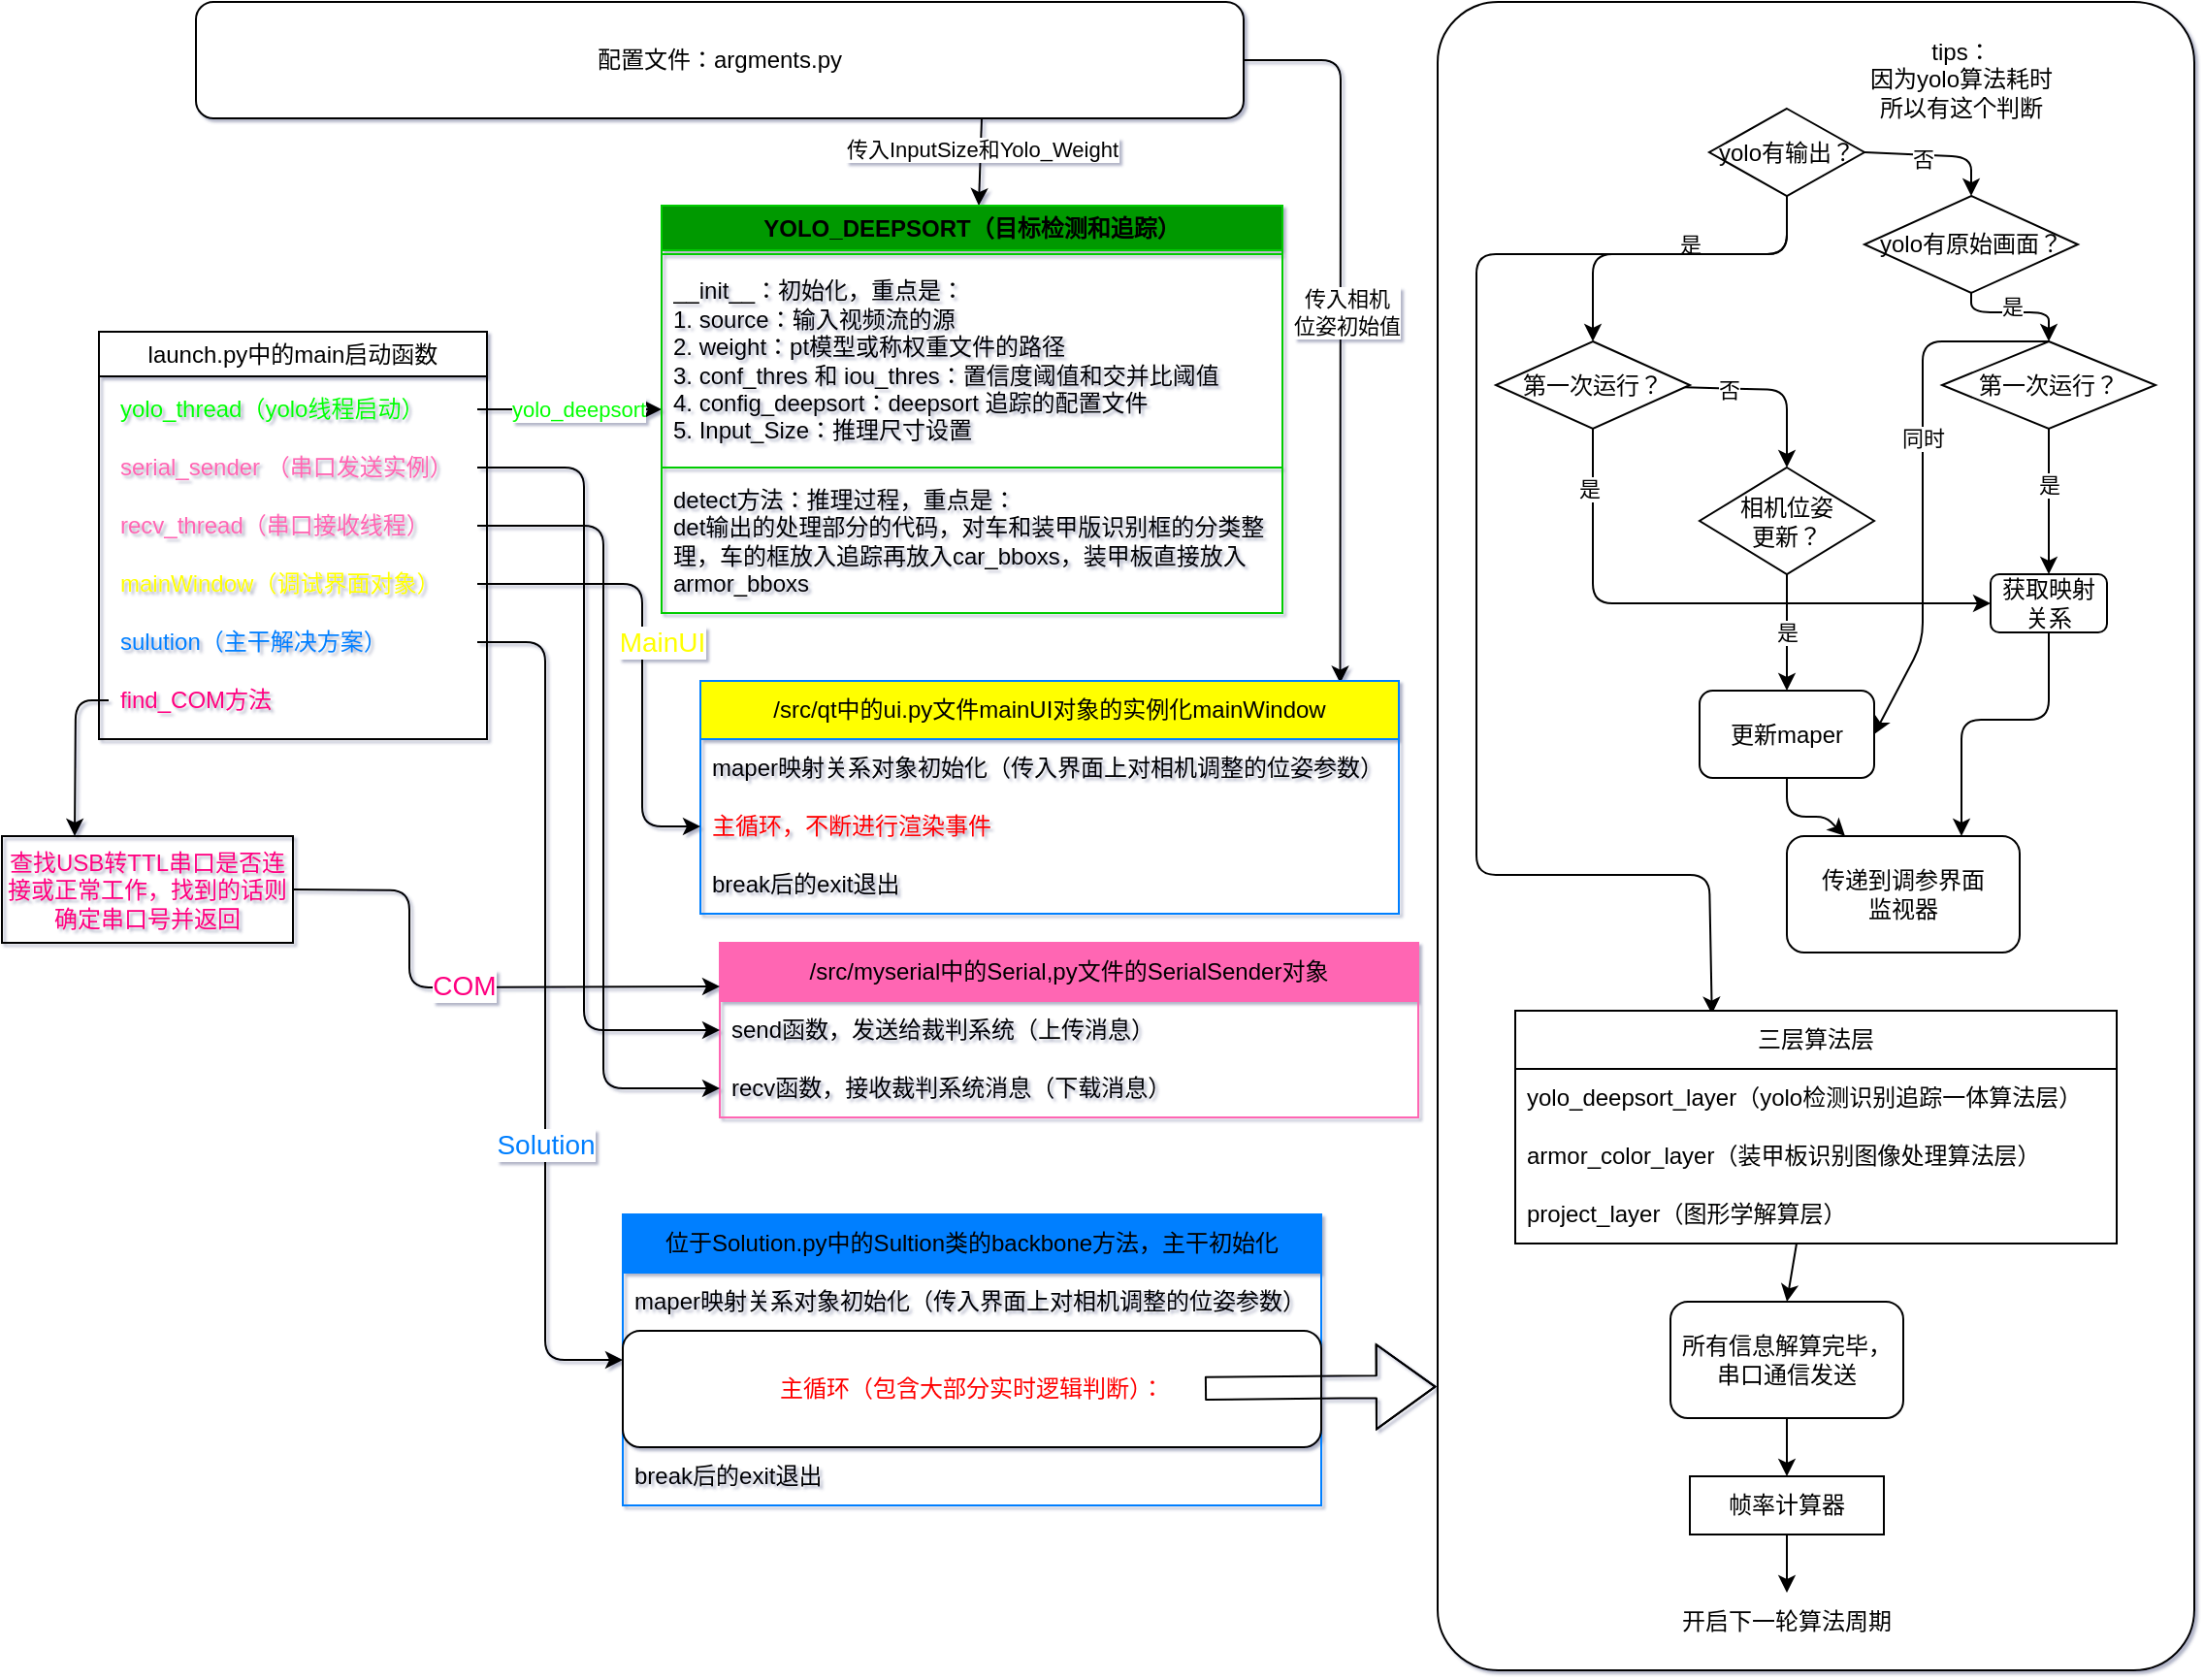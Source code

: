 <mxfile>
    <diagram id="M415bV8oMbJSO3pbzwj1" name="Page-1">
        <mxGraphModel dx="950" dy="662" grid="0" gridSize="10" guides="1" tooltips="1" connect="1" arrows="1" fold="1" page="1" pageScale="1" pageWidth="850" pageHeight="1100" background="#FFFFFF" math="0" shadow="1">
            <root>
                <mxCell id="0"/>
                <mxCell id="1" parent="0"/>
                <mxCell id="40" style="edgeStyle=none;html=1;exitX=0.75;exitY=1;exitDx=0;exitDy=0;fontColor=#FFFF00;fillColor=#00FF00;" parent="1" source="2" target="36" edge="1">
                    <mxGeometry relative="1" as="geometry"/>
                </mxCell>
                <mxCell id="98" value="传入InputSize和Yolo_Weight" style="edgeLabel;html=1;align=center;verticalAlign=middle;resizable=0;points=[];" parent="40" vertex="1" connectable="0">
                    <mxGeometry x="-0.307" relative="1" as="geometry">
                        <mxPoint as="offset"/>
                    </mxGeometry>
                </mxCell>
                <mxCell id="99" style="edgeStyle=none;html=1;exitX=1;exitY=0.5;exitDx=0;exitDy=0;entryX=0.916;entryY=0.01;entryDx=0;entryDy=0;entryPerimeter=0;" parent="1" source="2" target="44" edge="1">
                    <mxGeometry relative="1" as="geometry">
                        <Array as="points">
                            <mxPoint x="710" y="50"/>
                        </Array>
                    </mxGeometry>
                </mxCell>
                <mxCell id="100" value="传入相机&lt;br&gt;位姿初始值" style="edgeLabel;html=1;align=center;verticalAlign=middle;resizable=0;points=[];" parent="99" vertex="1" connectable="0">
                    <mxGeometry x="-0.109" y="3" relative="1" as="geometry">
                        <mxPoint y="14" as="offset"/>
                    </mxGeometry>
                </mxCell>
                <mxCell id="2" value="配置文件：argments.py" style="rounded=1;whiteSpace=wrap;html=1;" parent="1" vertex="1">
                    <mxGeometry x="120" y="20" width="540" height="60" as="geometry"/>
                </mxCell>
                <mxCell id="4" value="位于Solution.py中的Sultion类的backbone方法，主干初始化" style="swimlane;fontStyle=0;childLayout=stackLayout;horizontal=1;startSize=30;horizontalStack=0;resizeParent=1;resizeParentMax=0;resizeLast=0;collapsible=1;marginBottom=0;whiteSpace=wrap;html=1;fillColor=#007FFF;strokeColor=#007FFF;" parent="1" vertex="1">
                    <mxGeometry x="340" y="645" width="360" height="150" as="geometry"/>
                </mxCell>
                <mxCell id="5" value="maper映射关系对象初始化（传入界面上对相机调整的位姿参数）" style="text;strokeColor=none;fillColor=none;align=left;verticalAlign=middle;spacingLeft=4;spacingRight=4;overflow=hidden;points=[[0,0.5],[1,0.5]];portConstraint=eastwest;rotatable=0;whiteSpace=wrap;html=1;" parent="4" vertex="1">
                    <mxGeometry y="30" width="360" height="30" as="geometry"/>
                </mxCell>
                <mxCell id="58" value="&lt;span style=&quot;color: rgb(255, 0, 0); text-align: left;&quot;&gt;主循环（包含大部分实时逻辑判断）：&lt;/span&gt;" style="rounded=1;whiteSpace=wrap;html=1;" parent="4" vertex="1">
                    <mxGeometry y="60" width="360" height="60" as="geometry"/>
                </mxCell>
                <mxCell id="7" value="break后的exit退出" style="text;strokeColor=none;fillColor=none;align=left;verticalAlign=middle;spacingLeft=4;spacingRight=4;overflow=hidden;points=[[0,0.5],[1,0.5]];portConstraint=eastwest;rotatable=0;whiteSpace=wrap;html=1;" parent="4" vertex="1">
                    <mxGeometry y="120" width="360" height="30" as="geometry"/>
                </mxCell>
                <mxCell id="59" value="" style="shape=flexArrow;endArrow=classic;html=1;entryX=-0.002;entryY=0.83;entryDx=0;entryDy=0;entryPerimeter=0;width=11.579;endSize=9.768;endWidth=30.97;" parent="4" target="56" edge="1">
                    <mxGeometry width="50" height="50" relative="1" as="geometry">
                        <mxPoint x="300" y="89.7" as="sourcePoint"/>
                        <mxPoint x="390" y="89.7" as="targetPoint"/>
                        <Array as="points">
                            <mxPoint x="370" y="89"/>
                        </Array>
                    </mxGeometry>
                </mxCell>
                <mxCell id="29" value="&lt;span style=&quot;font-weight: 400;&quot;&gt;launch.py中的main启动函数&lt;/span&gt;" style="swimlane;whiteSpace=wrap;html=1;" parent="1" vertex="1">
                    <mxGeometry x="70" y="190" width="200" height="210" as="geometry"/>
                </mxCell>
                <mxCell id="20" value="&lt;font color=&quot;#00ff00&quot;&gt;yolo_thread（yolo线程启动）&lt;/font&gt;" style="text;strokeColor=none;fillColor=none;align=left;verticalAlign=middle;spacingLeft=4;spacingRight=4;overflow=hidden;points=[[0,0.5],[1,0.5]];portConstraint=eastwest;rotatable=0;whiteSpace=wrap;html=1;" parent="29" vertex="1">
                    <mxGeometry x="5" y="25" width="190" height="30" as="geometry"/>
                </mxCell>
                <mxCell id="30" value="&lt;font color=&quot;#ff66b3&quot;&gt;serial_sender （串口发送实例）&lt;/font&gt;" style="text;strokeColor=none;fillColor=none;align=left;verticalAlign=middle;spacingLeft=4;spacingRight=4;overflow=hidden;points=[[0,0.5],[1,0.5]];portConstraint=eastwest;rotatable=0;whiteSpace=wrap;html=1;" parent="29" vertex="1">
                    <mxGeometry x="5" y="55" width="190" height="30" as="geometry"/>
                </mxCell>
                <mxCell id="31" value="&lt;font color=&quot;#ff66b3&quot;&gt;recv_thread（串口接收线程）&lt;/font&gt;" style="text;strokeColor=none;fillColor=none;align=left;verticalAlign=middle;spacingLeft=4;spacingRight=4;overflow=hidden;points=[[0,0.5],[1,0.5]];portConstraint=eastwest;rotatable=0;whiteSpace=wrap;html=1;" parent="29" vertex="1">
                    <mxGeometry x="5" y="85" width="190" height="30" as="geometry"/>
                </mxCell>
                <mxCell id="32" value="&lt;font color=&quot;#ffff00&quot;&gt;mainWindow（调试界面对象）&lt;/font&gt;" style="text;strokeColor=none;fillColor=none;align=left;verticalAlign=middle;spacingLeft=4;spacingRight=4;overflow=hidden;points=[[0,0.5],[1,0.5]];portConstraint=eastwest;rotatable=0;whiteSpace=wrap;html=1;" parent="29" vertex="1">
                    <mxGeometry x="5" y="115" width="190" height="30" as="geometry"/>
                </mxCell>
                <mxCell id="33" value="&lt;font color=&quot;#007fff&quot;&gt;sulution（主干解决方案）&lt;/font&gt;" style="text;strokeColor=none;fillColor=none;align=left;verticalAlign=middle;spacingLeft=4;spacingRight=4;overflow=hidden;points=[[0,0.5],[1,0.5]];portConstraint=eastwest;rotatable=0;whiteSpace=wrap;html=1;" parent="29" vertex="1">
                    <mxGeometry x="5" y="145" width="190" height="30" as="geometry"/>
                </mxCell>
                <mxCell id="126" value="&lt;font color=&quot;#ff0080&quot;&gt;find_COM方法&lt;/font&gt;" style="text;strokeColor=none;fillColor=none;align=left;verticalAlign=middle;spacingLeft=4;spacingRight=4;overflow=hidden;points=[[0,0.5],[1,0.5]];portConstraint=eastwest;rotatable=0;whiteSpace=wrap;html=1;" parent="29" vertex="1">
                    <mxGeometry x="5" y="175" width="190" height="30" as="geometry"/>
                </mxCell>
                <mxCell id="34" style="edgeStyle=none;html=1;exitX=1;exitY=0.5;exitDx=0;exitDy=0;entryX=0;entryY=0.5;entryDx=0;entryDy=0;fillColor=#00FF00;" parent="1" source="20" target="36" edge="1">
                    <mxGeometry relative="1" as="geometry">
                        <mxPoint x="410" y="230" as="targetPoint"/>
                    </mxGeometry>
                </mxCell>
                <mxCell id="39" value="yolo_deepsort" style="edgeLabel;html=1;align=center;verticalAlign=middle;resizable=0;points=[];fontColor=#00FF00;" parent="34" vertex="1" connectable="0">
                    <mxGeometry x="-0.252" y="1" relative="1" as="geometry">
                        <mxPoint x="16" y="1" as="offset"/>
                    </mxGeometry>
                </mxCell>
                <mxCell id="36" value="YOLO_DEEPSORT（目标检测和追踪）" style="swimlane;whiteSpace=wrap;html=1;fillColor=#009900;strokeColor=#00CC00;" parent="1" vertex="1">
                    <mxGeometry x="360" y="125" width="320" height="210" as="geometry"/>
                </mxCell>
                <mxCell id="42" value="detect方法：推理过程，重点是：&lt;br&gt;det输出的处理部分的代码，对车和装甲版识别框的分类整理，车的框放入追踪再放入car_bboxs，装甲板直接放入armor_bboxs" style="text;strokeColor=#00CC00;fillColor=none;align=left;verticalAlign=middle;spacingLeft=4;spacingRight=4;overflow=hidden;points=[[0,0.5],[1,0.5]];portConstraint=eastwest;rotatable=0;whiteSpace=wrap;html=1;shadow=0;" parent="36" vertex="1">
                    <mxGeometry y="135" width="320" height="75" as="geometry"/>
                </mxCell>
                <mxCell id="41" value="__init__：初始化，重点是：&lt;br&gt;1. source：输入视频流的源&lt;br&gt;2. weight：pt模型或称权重文件的路径&lt;br&gt;3. conf_thres 和 iou_thres：置信度阈值和交并比阈值&lt;br&gt;4. config_deepsort：deepsort 追踪的配置文件&lt;br&gt;5. Input_Size：推理尺寸设置" style="text;strokeColor=#00CC00;fillColor=none;align=left;verticalAlign=middle;spacingLeft=4;spacingRight=4;overflow=hidden;points=[[0,0.5],[1,0.5]];portConstraint=eastwest;rotatable=0;whiteSpace=wrap;html=1;shadow=0;" parent="36" vertex="1">
                    <mxGeometry y="25" width="320" height="110" as="geometry"/>
                </mxCell>
                <mxCell id="37" style="edgeStyle=none;html=1;entryX=0;entryY=0.25;entryDx=0;entryDy=0;fontColor=#FF0000;exitX=1;exitY=0.5;exitDx=0;exitDy=0;fillColor=#007FFF;" parent="1" source="33" target="58" edge="1">
                    <mxGeometry relative="1" as="geometry">
                        <Array as="points">
                            <mxPoint x="300" y="350"/>
                            <mxPoint x="300" y="720"/>
                        </Array>
                        <mxPoint x="340" y="675" as="targetPoint"/>
                    </mxGeometry>
                </mxCell>
                <mxCell id="38" value="&lt;font style=&quot;font-size: 14px;&quot; color=&quot;#007fff&quot;&gt;Solution&lt;/font&gt;" style="edgeLabel;html=1;align=center;verticalAlign=middle;resizable=0;points=[];fontColor=#FF0000;" parent="37" vertex="1" connectable="0">
                    <mxGeometry x="0.471" relative="1" as="geometry">
                        <mxPoint y="-34" as="offset"/>
                    </mxGeometry>
                </mxCell>
                <mxCell id="44" value="&lt;font color=&quot;#000000&quot;&gt;/src/qt中的ui.py文件mainUI对象的实例化mainWindow&lt;/font&gt;" style="swimlane;fontStyle=0;childLayout=stackLayout;horizontal=1;startSize=30;horizontalStack=0;resizeParent=1;resizeParentMax=0;resizeLast=0;collapsible=1;marginBottom=0;whiteSpace=wrap;html=1;fillColor=#FFFF00;strokeColor=#007FFF;" parent="1" vertex="1">
                    <mxGeometry x="380" y="370" width="360" height="120" as="geometry"/>
                </mxCell>
                <mxCell id="45" value="maper映射关系对象初始化（传入界面上对相机调整的位姿参数）" style="text;strokeColor=none;fillColor=none;align=left;verticalAlign=middle;spacingLeft=4;spacingRight=4;overflow=hidden;points=[[0,0.5],[1,0.5]];portConstraint=eastwest;rotatable=0;whiteSpace=wrap;html=1;" parent="44" vertex="1">
                    <mxGeometry y="30" width="360" height="30" as="geometry"/>
                </mxCell>
                <mxCell id="46" value="&lt;font color=&quot;#ff0000&quot;&gt;主循环，不断进行渲染事件&lt;/font&gt;" style="text;strokeColor=none;fillColor=none;align=left;verticalAlign=middle;spacingLeft=4;spacingRight=4;overflow=hidden;points=[[0,0.5],[1,0.5]];portConstraint=eastwest;rotatable=0;whiteSpace=wrap;html=1;" parent="44" vertex="1">
                    <mxGeometry y="60" width="360" height="30" as="geometry"/>
                </mxCell>
                <mxCell id="47" value="break后的exit退出" style="text;strokeColor=none;fillColor=none;align=left;verticalAlign=middle;spacingLeft=4;spacingRight=4;overflow=hidden;points=[[0,0.5],[1,0.5]];portConstraint=eastwest;rotatable=0;whiteSpace=wrap;html=1;" parent="44" vertex="1">
                    <mxGeometry y="90" width="360" height="30" as="geometry"/>
                </mxCell>
                <mxCell id="48" style="edgeStyle=none;html=1;exitX=1;exitY=0.5;exitDx=0;exitDy=0;entryX=0;entryY=0.5;entryDx=0;entryDy=0;fontColor=#000000;fillColor=#00FF00;" parent="1" source="32" target="46" edge="1">
                    <mxGeometry relative="1" as="geometry">
                        <Array as="points">
                            <mxPoint x="300" y="320"/>
                            <mxPoint x="350" y="320"/>
                            <mxPoint x="350" y="445"/>
                        </Array>
                    </mxGeometry>
                </mxCell>
                <mxCell id="114" value="&lt;font style=&quot;font-size: 14px;&quot; color=&quot;#ffff00&quot;&gt;MainUI&lt;/font&gt;" style="edgeLabel;html=1;align=center;verticalAlign=middle;resizable=0;points=[];" parent="48" vertex="1" connectable="0">
                    <mxGeometry x="-0.135" y="-1" relative="1" as="geometry">
                        <mxPoint x="11" y="11" as="offset"/>
                    </mxGeometry>
                </mxCell>
                <mxCell id="56" value="" style="rounded=1;whiteSpace=wrap;html=1;arcSize=8;" parent="1" vertex="1">
                    <mxGeometry x="760" y="20" width="390" height="860" as="geometry"/>
                </mxCell>
                <mxCell id="63" style="edgeStyle=none;html=1;entryX=0.5;entryY=0;entryDx=0;entryDy=0;exitX=1;exitY=0.5;exitDx=0;exitDy=0;" parent="1" source="67" target="62" edge="1">
                    <mxGeometry relative="1" as="geometry">
                        <mxPoint x="970" y="95" as="sourcePoint"/>
                        <Array as="points">
                            <mxPoint x="1035" y="100"/>
                        </Array>
                    </mxGeometry>
                </mxCell>
                <mxCell id="64" value="否" style="edgeLabel;html=1;align=center;verticalAlign=middle;resizable=0;points=[];" parent="63" vertex="1" connectable="0">
                    <mxGeometry x="-0.196" y="-2" relative="1" as="geometry">
                        <mxPoint as="offset"/>
                    </mxGeometry>
                </mxCell>
                <mxCell id="68" style="edgeStyle=none;html=1;exitX=0.5;exitY=1;exitDx=0;exitDy=0;entryX=0.5;entryY=0;entryDx=0;entryDy=0;" parent="1" source="62" target="66" edge="1">
                    <mxGeometry relative="1" as="geometry">
                        <Array as="points">
                            <mxPoint x="1035" y="180"/>
                            <mxPoint x="1075" y="180"/>
                        </Array>
                    </mxGeometry>
                </mxCell>
                <mxCell id="69" value="是" style="edgeLabel;html=1;align=center;verticalAlign=middle;resizable=0;points=[];" parent="68" vertex="1" connectable="0">
                    <mxGeometry x="-0.381" y="3" relative="1" as="geometry">
                        <mxPoint x="11" as="offset"/>
                    </mxGeometry>
                </mxCell>
                <mxCell id="79" style="edgeStyle=none;html=1;exitX=0.5;exitY=0;exitDx=0;exitDy=0;entryX=1;entryY=0.5;entryDx=0;entryDy=0;" parent="1" source="66" target="73" edge="1">
                    <mxGeometry relative="1" as="geometry">
                        <Array as="points">
                            <mxPoint x="1010" y="195"/>
                            <mxPoint x="1010" y="350"/>
                        </Array>
                    </mxGeometry>
                </mxCell>
                <mxCell id="80" value="同时" style="edgeLabel;html=1;align=center;verticalAlign=middle;resizable=0;points=[];" parent="79" vertex="1" connectable="0">
                    <mxGeometry x="-0.163" relative="1" as="geometry">
                        <mxPoint as="offset"/>
                    </mxGeometry>
                </mxCell>
                <mxCell id="62" value="yolo有原始画面？" style="rhombus;whiteSpace=wrap;html=1;" parent="1" vertex="1">
                    <mxGeometry x="980" y="120" width="110" height="50" as="geometry"/>
                </mxCell>
                <mxCell id="91" style="edgeStyle=none;html=1;exitX=0.5;exitY=1;exitDx=0;exitDy=0;" parent="1" source="66" target="83" edge="1">
                    <mxGeometry relative="1" as="geometry"/>
                </mxCell>
                <mxCell id="92" value="是" style="edgeLabel;html=1;align=center;verticalAlign=middle;resizable=0;points=[];" parent="91" vertex="1" connectable="0">
                    <mxGeometry x="-0.233" relative="1" as="geometry">
                        <mxPoint as="offset"/>
                    </mxGeometry>
                </mxCell>
                <mxCell id="66" value="第一次运行？" style="rhombus;whiteSpace=wrap;html=1;" parent="1" vertex="1">
                    <mxGeometry x="1020" y="195" width="110" height="45" as="geometry"/>
                </mxCell>
                <mxCell id="71" style="edgeStyle=none;html=1;exitX=0.5;exitY=1;exitDx=0;exitDy=0;entryX=0.5;entryY=0;entryDx=0;entryDy=0;" parent="1" source="67" target="85" edge="1">
                    <mxGeometry relative="1" as="geometry">
                        <Array as="points">
                            <mxPoint x="940" y="150"/>
                            <mxPoint x="840" y="150"/>
                        </Array>
                    </mxGeometry>
                </mxCell>
                <mxCell id="72" value="是" style="edgeLabel;html=1;align=center;verticalAlign=middle;resizable=0;points=[];" parent="71" vertex="1" connectable="0">
                    <mxGeometry x="-0.292" y="2" relative="1" as="geometry">
                        <mxPoint x="-18" y="-7" as="offset"/>
                    </mxGeometry>
                </mxCell>
                <mxCell id="107" style="edgeStyle=none;html=1;exitX=0.5;exitY=1;exitDx=0;exitDy=0;entryX=0.327;entryY=0.015;entryDx=0;entryDy=0;entryPerimeter=0;" parent="1" source="67" target="103" edge="1">
                    <mxGeometry relative="1" as="geometry">
                        <Array as="points">
                            <mxPoint x="940" y="150"/>
                            <mxPoint x="780" y="150"/>
                            <mxPoint x="780" y="470"/>
                            <mxPoint x="900" y="470"/>
                        </Array>
                    </mxGeometry>
                </mxCell>
                <mxCell id="67" value="yolo有输出？" style="rhombus;whiteSpace=wrap;html=1;" parent="1" vertex="1">
                    <mxGeometry x="900" y="75" width="80" height="45" as="geometry"/>
                </mxCell>
                <mxCell id="74" style="edgeStyle=none;html=1;exitX=0.5;exitY=1;exitDx=0;exitDy=0;" parent="1" source="70" target="73" edge="1">
                    <mxGeometry relative="1" as="geometry"/>
                </mxCell>
                <mxCell id="84" value="是" style="edgeLabel;html=1;align=center;verticalAlign=middle;resizable=0;points=[];" parent="74" vertex="1" connectable="0">
                    <mxGeometry x="-0.412" y="-2" relative="1" as="geometry">
                        <mxPoint x="2" y="12" as="offset"/>
                    </mxGeometry>
                </mxCell>
                <mxCell id="70" value="相机位姿&lt;br&gt;更新？" style="rhombus;whiteSpace=wrap;html=1;" parent="1" vertex="1">
                    <mxGeometry x="895" y="260" width="90" height="55" as="geometry"/>
                </mxCell>
                <mxCell id="97" style="edgeStyle=none;html=1;exitX=0.5;exitY=1;exitDx=0;exitDy=0;" parent="1" source="73" target="94" edge="1">
                    <mxGeometry relative="1" as="geometry">
                        <Array as="points">
                            <mxPoint x="940" y="440"/>
                            <mxPoint x="960" y="440"/>
                        </Array>
                    </mxGeometry>
                </mxCell>
                <mxCell id="73" value="更新maper" style="rounded=1;whiteSpace=wrap;html=1;" parent="1" vertex="1">
                    <mxGeometry x="895" y="375" width="90" height="45" as="geometry"/>
                </mxCell>
                <mxCell id="96" style="edgeStyle=none;html=1;entryX=0.75;entryY=0;entryDx=0;entryDy=0;" parent="1" source="83" target="94" edge="1">
                    <mxGeometry relative="1" as="geometry">
                        <Array as="points">
                            <mxPoint x="1075" y="390"/>
                            <mxPoint x="1030" y="390"/>
                        </Array>
                    </mxGeometry>
                </mxCell>
                <mxCell id="83" value="获取映射关系" style="rounded=1;whiteSpace=wrap;html=1;" parent="1" vertex="1">
                    <mxGeometry x="1045" y="315" width="60" height="30" as="geometry"/>
                </mxCell>
                <mxCell id="87" style="edgeStyle=none;html=1;entryX=0.5;entryY=0;entryDx=0;entryDy=0;" parent="1" source="85" target="70" edge="1">
                    <mxGeometry relative="1" as="geometry">
                        <Array as="points">
                            <mxPoint x="940" y="220"/>
                        </Array>
                    </mxGeometry>
                </mxCell>
                <mxCell id="88" value="否" style="edgeLabel;html=1;align=center;verticalAlign=middle;resizable=0;points=[];" parent="87" vertex="1" connectable="0">
                    <mxGeometry x="-0.234" y="-1" relative="1" as="geometry">
                        <mxPoint x="-13" y="-1" as="offset"/>
                    </mxGeometry>
                </mxCell>
                <mxCell id="89" style="edgeStyle=none;html=1;exitX=0.5;exitY=1;exitDx=0;exitDy=0;entryX=0;entryY=0.5;entryDx=0;entryDy=0;" parent="1" source="85" target="83" edge="1">
                    <mxGeometry relative="1" as="geometry">
                        <Array as="points">
                            <mxPoint x="840" y="330"/>
                        </Array>
                    </mxGeometry>
                </mxCell>
                <mxCell id="90" value="是" style="edgeLabel;html=1;align=center;verticalAlign=middle;resizable=0;points=[];" parent="89" vertex="1" connectable="0">
                    <mxGeometry x="-0.791" y="-2" relative="1" as="geometry">
                        <mxPoint as="offset"/>
                    </mxGeometry>
                </mxCell>
                <mxCell id="85" value="第一次运行？" style="rhombus;whiteSpace=wrap;html=1;" parent="1" vertex="1">
                    <mxGeometry x="790" y="195" width="100" height="45" as="geometry"/>
                </mxCell>
                <mxCell id="93" value="tips：&lt;br&gt;因为yolo算法耗时所以有这个判断" style="text;html=1;strokeColor=none;fillColor=none;align=center;verticalAlign=middle;whiteSpace=wrap;rounded=0;" parent="1" vertex="1">
                    <mxGeometry x="980" y="45" width="100" height="30" as="geometry"/>
                </mxCell>
                <mxCell id="94" value="传递到调参界面&lt;br&gt;监视器" style="rounded=1;whiteSpace=wrap;html=1;" parent="1" vertex="1">
                    <mxGeometry x="940" y="450" width="120" height="60" as="geometry"/>
                </mxCell>
                <mxCell id="113" style="edgeStyle=none;html=1;entryX=0.5;entryY=0;entryDx=0;entryDy=0;" parent="1" source="103" target="108" edge="1">
                    <mxGeometry relative="1" as="geometry"/>
                </mxCell>
                <mxCell id="103" value="三层算法层" style="swimlane;fontStyle=0;childLayout=stackLayout;horizontal=1;startSize=30;horizontalStack=0;resizeParent=1;resizeParentMax=0;resizeLast=0;collapsible=1;marginBottom=0;whiteSpace=wrap;html=1;" parent="1" vertex="1">
                    <mxGeometry x="800" y="540" width="310" height="120" as="geometry"/>
                </mxCell>
                <mxCell id="104" value="yolo_deepsort_layer（yolo检测识别追踪一体算法层）" style="text;strokeColor=none;fillColor=none;align=left;verticalAlign=middle;spacingLeft=4;spacingRight=4;overflow=hidden;points=[[0,0.5],[1,0.5]];portConstraint=eastwest;rotatable=0;whiteSpace=wrap;html=1;" parent="103" vertex="1">
                    <mxGeometry y="30" width="310" height="30" as="geometry"/>
                </mxCell>
                <mxCell id="105" value="armor_color_layer（装甲板识别图像处理算法层）" style="text;strokeColor=none;fillColor=none;align=left;verticalAlign=middle;spacingLeft=4;spacingRight=4;overflow=hidden;points=[[0,0.5],[1,0.5]];portConstraint=eastwest;rotatable=0;whiteSpace=wrap;html=1;" parent="103" vertex="1">
                    <mxGeometry y="60" width="310" height="30" as="geometry"/>
                </mxCell>
                <mxCell id="106" value="project_layer（图形学解算层）" style="text;strokeColor=none;fillColor=none;align=left;verticalAlign=middle;spacingLeft=4;spacingRight=4;overflow=hidden;points=[[0,0.5],[1,0.5]];portConstraint=eastwest;rotatable=0;whiteSpace=wrap;html=1;" parent="103" vertex="1">
                    <mxGeometry y="90" width="310" height="30" as="geometry"/>
                </mxCell>
                <mxCell id="112" style="edgeStyle=none;html=1;exitX=0.5;exitY=1;exitDx=0;exitDy=0;entryX=0.5;entryY=0;entryDx=0;entryDy=0;" parent="1" source="108" target="109" edge="1">
                    <mxGeometry relative="1" as="geometry"/>
                </mxCell>
                <mxCell id="108" value="所有信息解算完毕，串口通信发送" style="rounded=1;whiteSpace=wrap;html=1;" parent="1" vertex="1">
                    <mxGeometry x="880" y="690" width="120" height="60" as="geometry"/>
                </mxCell>
                <mxCell id="111" style="edgeStyle=none;html=1;exitX=0.5;exitY=1;exitDx=0;exitDy=0;entryX=0.5;entryY=0;entryDx=0;entryDy=0;" parent="1" source="109" target="110" edge="1">
                    <mxGeometry relative="1" as="geometry"/>
                </mxCell>
                <mxCell id="109" value="帧率计算器" style="rounded=0;whiteSpace=wrap;html=1;" parent="1" vertex="1">
                    <mxGeometry x="890" y="780" width="100" height="30" as="geometry"/>
                </mxCell>
                <mxCell id="110" value="开启下一轮算法周期" style="text;html=1;strokeColor=none;fillColor=none;align=center;verticalAlign=middle;whiteSpace=wrap;rounded=0;" parent="1" vertex="1">
                    <mxGeometry x="880" y="840" width="120" height="30" as="geometry"/>
                </mxCell>
                <mxCell id="119" value="/src/myserial中的Serial,py文件的SerialSender对象" style="swimlane;fontStyle=0;childLayout=stackLayout;horizontal=1;startSize=30;horizontalStack=0;resizeParent=1;resizeParentMax=0;resizeLast=0;collapsible=1;marginBottom=0;whiteSpace=wrap;html=1;fillColor=#FF66B3;strokeColor=#FF66B3;" parent="1" vertex="1">
                    <mxGeometry x="390" y="505" width="360" height="90" as="geometry"/>
                </mxCell>
                <mxCell id="120" value="send函数，发送给裁判系统（上传消息）" style="text;strokeColor=none;fillColor=none;align=left;verticalAlign=middle;spacingLeft=4;spacingRight=4;overflow=hidden;points=[[0,0.5],[1,0.5]];portConstraint=eastwest;rotatable=0;whiteSpace=wrap;html=1;" parent="119" vertex="1">
                    <mxGeometry y="30" width="360" height="30" as="geometry"/>
                </mxCell>
                <mxCell id="122" value="recv函数，接收裁判系统消息（下载消息）" style="text;strokeColor=none;fillColor=none;align=left;verticalAlign=middle;spacingLeft=4;spacingRight=4;overflow=hidden;points=[[0,0.5],[1,0.5]];portConstraint=eastwest;rotatable=0;whiteSpace=wrap;html=1;" parent="119" vertex="1">
                    <mxGeometry y="60" width="360" height="30" as="geometry"/>
                </mxCell>
                <mxCell id="124" style="edgeStyle=none;html=1;exitX=1;exitY=0.5;exitDx=0;exitDy=0;entryX=0;entryY=0.5;entryDx=0;entryDy=0;fontColor=#FFFF00;" parent="1" source="30" target="120" edge="1">
                    <mxGeometry relative="1" as="geometry">
                        <Array as="points">
                            <mxPoint x="320" y="260"/>
                            <mxPoint x="320" y="550"/>
                        </Array>
                    </mxGeometry>
                </mxCell>
                <mxCell id="125" style="edgeStyle=none;html=1;exitX=1;exitY=0.5;exitDx=0;exitDy=0;fontColor=#FFFF00;" parent="1" source="31" edge="1">
                    <mxGeometry relative="1" as="geometry">
                        <mxPoint x="390" y="580" as="targetPoint"/>
                        <Array as="points">
                            <mxPoint x="330" y="290"/>
                            <mxPoint x="330" y="580"/>
                        </Array>
                    </mxGeometry>
                </mxCell>
                <mxCell id="131" style="edgeStyle=none;html=1;exitX=1;exitY=0.5;exitDx=0;exitDy=0;entryX=0;entryY=0.25;entryDx=0;entryDy=0;fontColor=#FF0080;" parent="1" source="127" target="119" edge="1">
                    <mxGeometry relative="1" as="geometry">
                        <Array as="points">
                            <mxPoint x="230" y="478"/>
                            <mxPoint x="230" y="528"/>
                        </Array>
                    </mxGeometry>
                </mxCell>
                <mxCell id="132" value="&lt;font style=&quot;font-size: 14px;&quot;&gt;COM&lt;/font&gt;" style="edgeLabel;html=1;align=center;verticalAlign=middle;resizable=0;points=[];fontColor=#FF0080;" parent="131" vertex="1" connectable="0">
                    <mxGeometry x="0.024" y="1" relative="1" as="geometry">
                        <mxPoint as="offset"/>
                    </mxGeometry>
                </mxCell>
                <mxCell id="127" value="查找USB转TTL串口是否连接或正常工作，找到的话则确定串口号并返回" style="rounded=0;whiteSpace=wrap;html=1;fontColor=#FF0080;fillColor=none;" parent="1" vertex="1">
                    <mxGeometry x="20" y="450" width="150" height="55" as="geometry"/>
                </mxCell>
                <mxCell id="129" style="edgeStyle=none;html=1;exitX=0;exitY=0.5;exitDx=0;exitDy=0;entryX=0.25;entryY=0;entryDx=0;entryDy=0;fontColor=#FF0080;" parent="1" source="126" target="127" edge="1">
                    <mxGeometry relative="1" as="geometry">
                        <Array as="points">
                            <mxPoint x="58" y="380"/>
                        </Array>
                    </mxGeometry>
                </mxCell>
            </root>
        </mxGraphModel>
    </diagram>
</mxfile>